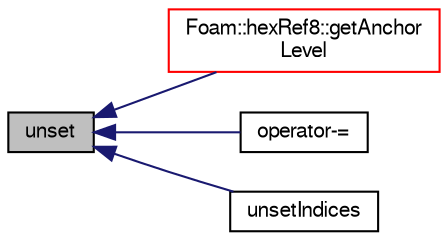 digraph "unset"
{
  bgcolor="transparent";
  edge [fontname="FreeSans",fontsize="10",labelfontname="FreeSans",labelfontsize="10"];
  node [fontname="FreeSans",fontsize="10",shape=record];
  rankdir="LR";
  Node77 [label="unset",height=0.2,width=0.4,color="black", fillcolor="grey75", style="filled", fontcolor="black"];
  Node77 -> Node78 [dir="back",color="midnightblue",fontsize="10",style="solid",fontname="FreeSans"];
  Node78 [label="Foam::hexRef8::getAnchor\lLevel",height=0.2,width=0.4,color="red",URL="$a21654.html#aed49cb175362b037d69517422f320332",tooltip="Gets level such that the face has four points <= level. "];
  Node77 -> Node85 [dir="back",color="midnightblue",fontsize="10",style="solid",fontname="FreeSans"];
  Node85 [label="operator-=",height=0.2,width=0.4,color="black",URL="$a25934.html#a1d3f597bba33f718c173fe6efea6e290",tooltip="Remove entries from this list - unset the specified bits. "];
  Node77 -> Node86 [dir="back",color="midnightblue",fontsize="10",style="solid",fontname="FreeSans"];
  Node86 [label="unsetIndices",height=0.2,width=0.4,color="black",URL="$a25934.html#a2513451924ed4ff4fae85c1043429af2"];
}
